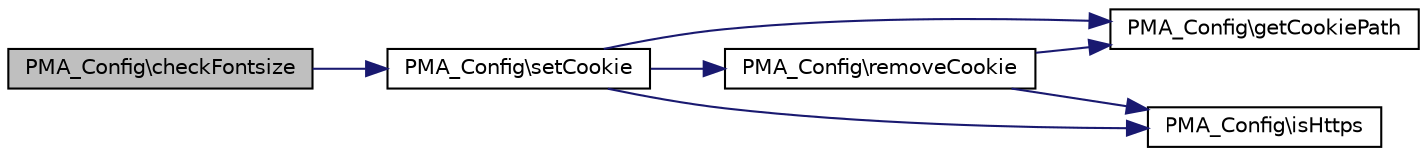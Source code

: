 digraph G
{
  edge [fontname="Helvetica",fontsize="10",labelfontname="Helvetica",labelfontsize="10"];
  node [fontname="Helvetica",fontsize="10",shape=record];
  rankdir="LR";
  Node1 [label="PMA_Config\\checkFontsize",height=0.2,width=0.4,color="black", fillcolor="grey75", style="filled" fontcolor="black"];
  Node1 -> Node2 [color="midnightblue",fontsize="10",style="solid",fontname="Helvetica"];
  Node2 [label="PMA_Config\\setCookie",height=0.2,width=0.4,color="black", fillcolor="white", style="filled",URL="$classPMA__Config.html#a11d253f9b931b997d485048c2ed960a5",tooltip="sets cookie if value is different from current cokkie value, or removes if value is equal to default..."];
  Node2 -> Node3 [color="midnightblue",fontsize="10",style="solid",fontname="Helvetica"];
  Node3 [label="PMA_Config\\removeCookie",height=0.2,width=0.4,color="black", fillcolor="white", style="filled",URL="$classPMA__Config.html#a276a8a3f3a71e4b68655210144bb3204",tooltip="removes cookie"];
  Node3 -> Node4 [color="midnightblue",fontsize="10",style="solid",fontname="Helvetica"];
  Node4 [label="PMA_Config\\getCookiePath",height=0.2,width=0.4,color="black", fillcolor="white", style="filled",URL="$classPMA__Config.html#acee67e5b432a7b71ce59d83a4647fd3a",tooltip="Get cookie path."];
  Node3 -> Node5 [color="midnightblue",fontsize="10",style="solid",fontname="Helvetica"];
  Node5 [label="PMA_Config\\isHttps",height=0.2,width=0.4,color="black", fillcolor="white", style="filled",URL="$classPMA__Config.html#a1fb16079658621c9cc370dbb10d84eb3",tooltip="Checks if protocol is https."];
  Node2 -> Node4 [color="midnightblue",fontsize="10",style="solid",fontname="Helvetica"];
  Node2 -> Node5 [color="midnightblue",fontsize="10",style="solid",fontname="Helvetica"];
}
